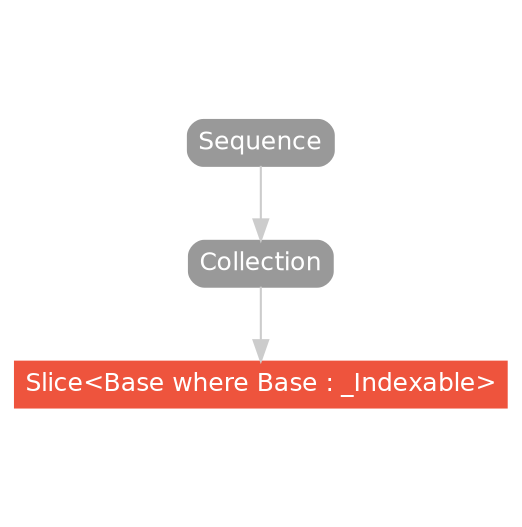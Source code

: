 strict digraph "Slice<Base where Base : _Indexable> - Type Hierarchy - SwiftDoc.org" {
    pad="0.1,0.8"
    node [shape=box, style="filled,rounded", color="#999999", fillcolor="#999999", fontcolor=white, fontname=Helvetica, fontnames="Helvetica,sansserif", fontsize=12, margin="0.07,0.05", height="0.3"]
    edge [color="#cccccc"]
    "Collection" [URL="/protocol/Collection/hierarchy/"]
    "Sequence" [URL="/protocol/Sequence/hierarchy/"]
    "Slice<Base where Base : _Indexable>" [URL="/type/Slice/", style="filled", fillcolor="#ee543d", color="#ee543d"]    "Collection" -> "Slice<Base where Base : _Indexable>"
    "Sequence" -> "Collection"
    subgraph Types {
        rank = max; "Slice<Base where Base : _Indexable>";
    }
}